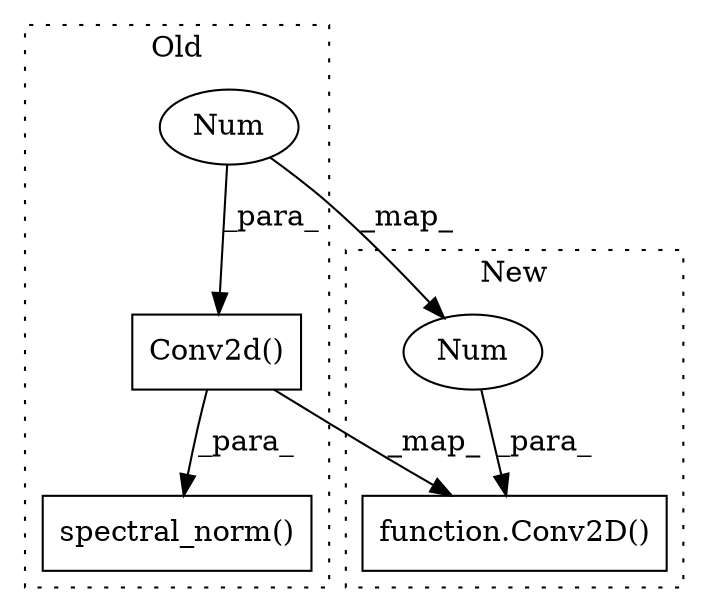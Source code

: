 digraph G {
subgraph cluster0 {
1 [label="Conv2d()" a="75" s="673,691" l="10,37" shape="box"];
3 [label="spectral_norm()" a="75" s="650,728" l="23,1" shape="box"];
5 [label="Num" a="76" s="683" l="3" shape="ellipse"];
label = "Old";
style="dotted";
}
subgraph cluster1 {
2 [label="function.Conv2D()" a="75" s="646,661" l="7,62" shape="box"];
4 [label="Num" a="76" s="653" l="3" shape="ellipse"];
label = "New";
style="dotted";
}
1 -> 3 [label="_para_"];
1 -> 2 [label="_map_"];
4 -> 2 [label="_para_"];
5 -> 1 [label="_para_"];
5 -> 4 [label="_map_"];
}